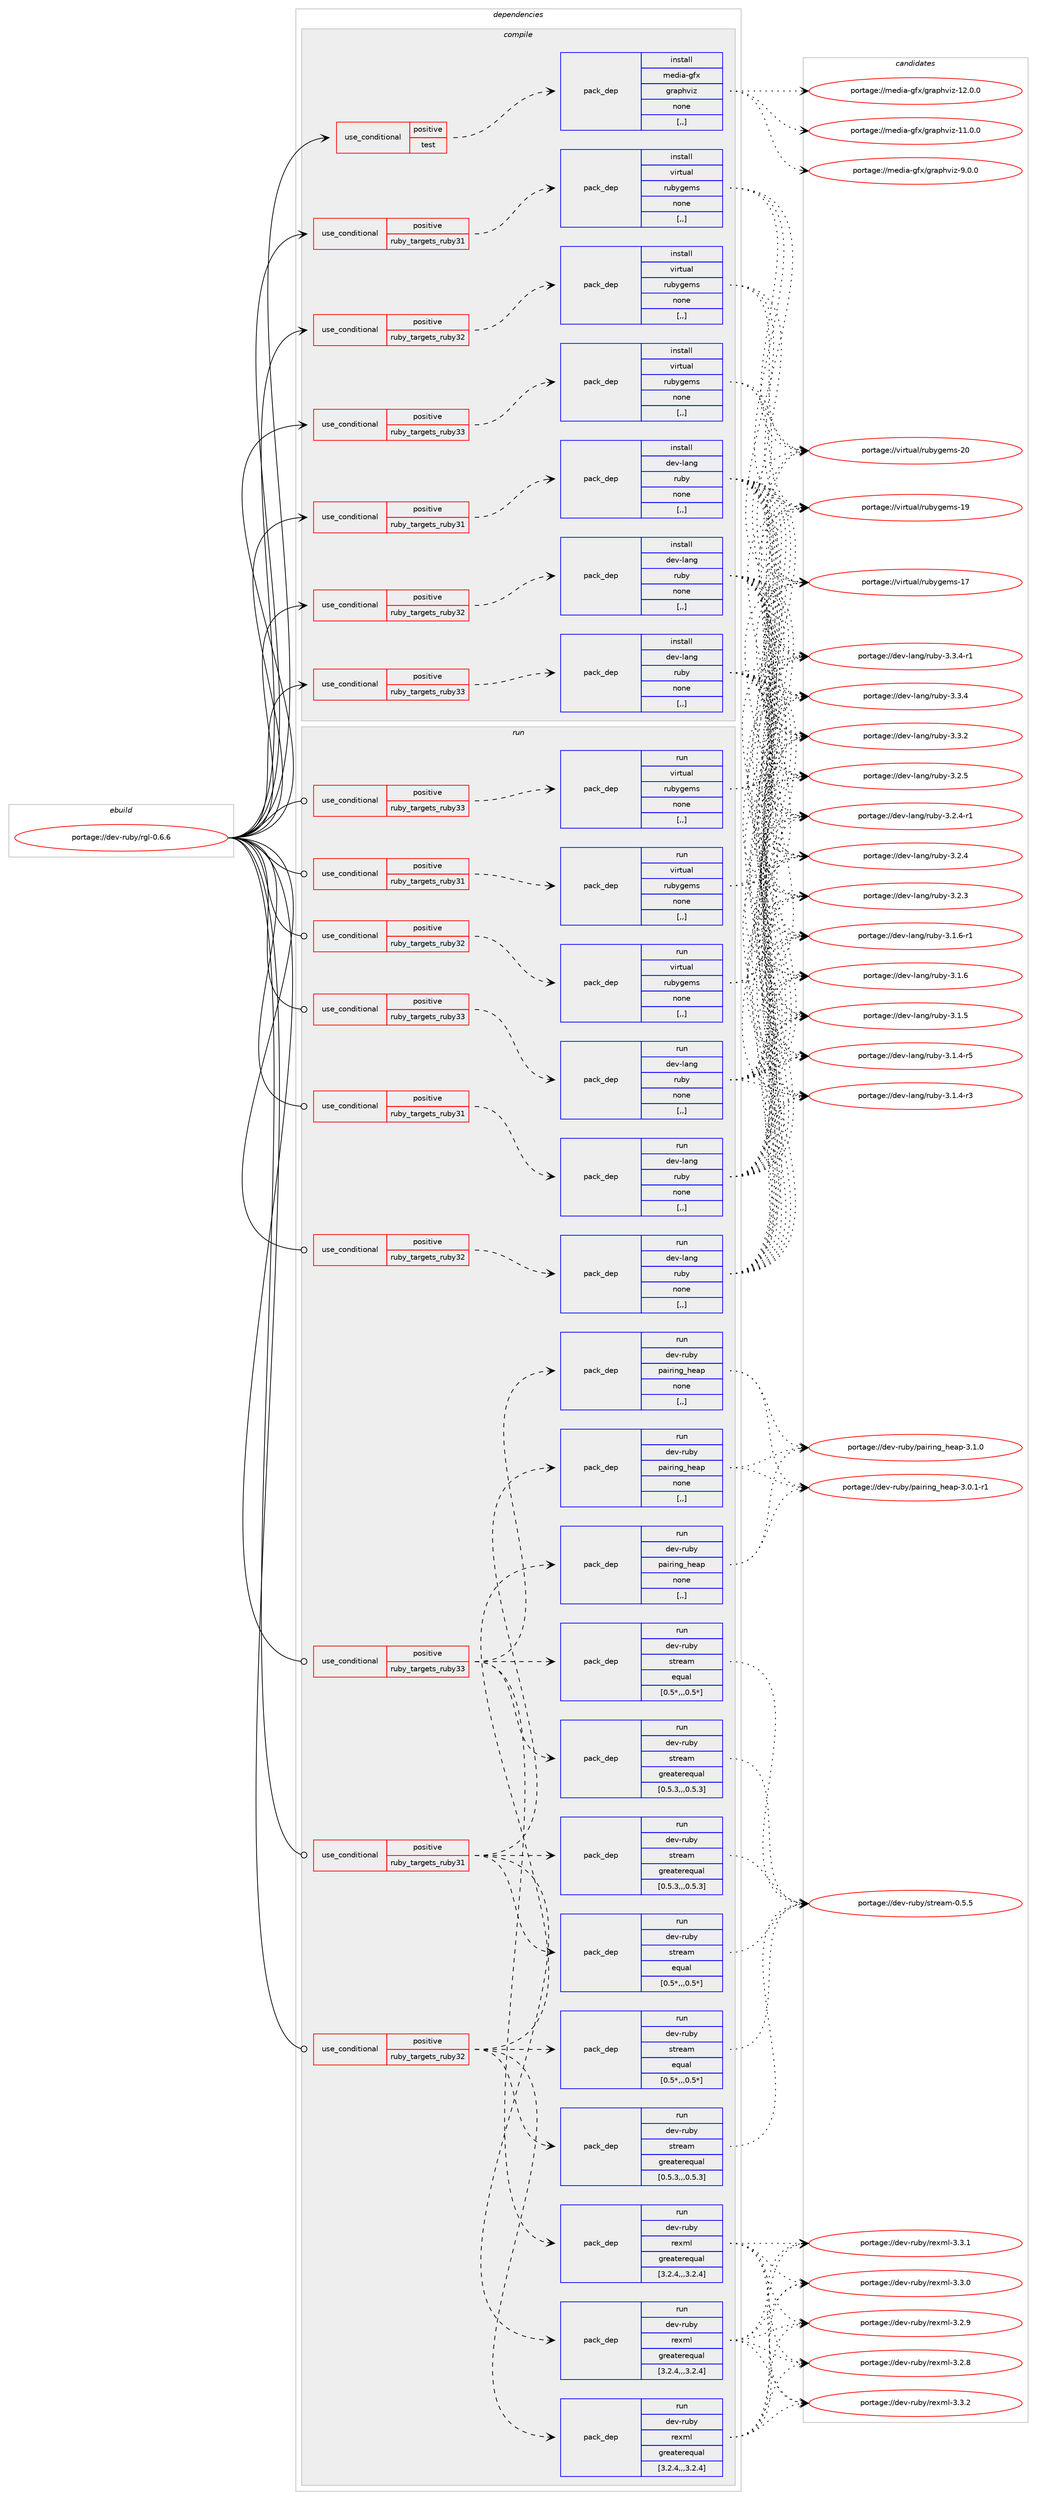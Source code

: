 digraph prolog {

# *************
# Graph options
# *************

newrank=true;
concentrate=true;
compound=true;
graph [rankdir=LR,fontname=Helvetica,fontsize=10,ranksep=1.5];#, ranksep=2.5, nodesep=0.2];
edge  [arrowhead=vee];
node  [fontname=Helvetica,fontsize=10];

# **********
# The ebuild
# **********

subgraph cluster_leftcol {
color=gray;
label=<<i>ebuild</i>>;
id [label="portage://dev-ruby/rgl-0.6.6", color=red, width=4, href="../dev-ruby/rgl-0.6.6.svg"];
}

# ****************
# The dependencies
# ****************

subgraph cluster_midcol {
color=gray;
label=<<i>dependencies</i>>;
subgraph cluster_compile {
fillcolor="#eeeeee";
style=filled;
label=<<i>compile</i>>;
subgraph cond54509 {
dependency198641 [label=<<TABLE BORDER="0" CELLBORDER="1" CELLSPACING="0" CELLPADDING="4"><TR><TD ROWSPAN="3" CELLPADDING="10">use_conditional</TD></TR><TR><TD>positive</TD></TR><TR><TD>ruby_targets_ruby31</TD></TR></TABLE>>, shape=none, color=red];
subgraph pack142775 {
dependency198642 [label=<<TABLE BORDER="0" CELLBORDER="1" CELLSPACING="0" CELLPADDING="4" WIDTH="220"><TR><TD ROWSPAN="6" CELLPADDING="30">pack_dep</TD></TR><TR><TD WIDTH="110">install</TD></TR><TR><TD>dev-lang</TD></TR><TR><TD>ruby</TD></TR><TR><TD>none</TD></TR><TR><TD>[,,]</TD></TR></TABLE>>, shape=none, color=blue];
}
dependency198641:e -> dependency198642:w [weight=20,style="dashed",arrowhead="vee"];
}
id:e -> dependency198641:w [weight=20,style="solid",arrowhead="vee"];
subgraph cond54510 {
dependency198643 [label=<<TABLE BORDER="0" CELLBORDER="1" CELLSPACING="0" CELLPADDING="4"><TR><TD ROWSPAN="3" CELLPADDING="10">use_conditional</TD></TR><TR><TD>positive</TD></TR><TR><TD>ruby_targets_ruby31</TD></TR></TABLE>>, shape=none, color=red];
subgraph pack142776 {
dependency198644 [label=<<TABLE BORDER="0" CELLBORDER="1" CELLSPACING="0" CELLPADDING="4" WIDTH="220"><TR><TD ROWSPAN="6" CELLPADDING="30">pack_dep</TD></TR><TR><TD WIDTH="110">install</TD></TR><TR><TD>virtual</TD></TR><TR><TD>rubygems</TD></TR><TR><TD>none</TD></TR><TR><TD>[,,]</TD></TR></TABLE>>, shape=none, color=blue];
}
dependency198643:e -> dependency198644:w [weight=20,style="dashed",arrowhead="vee"];
}
id:e -> dependency198643:w [weight=20,style="solid",arrowhead="vee"];
subgraph cond54511 {
dependency198645 [label=<<TABLE BORDER="0" CELLBORDER="1" CELLSPACING="0" CELLPADDING="4"><TR><TD ROWSPAN="3" CELLPADDING="10">use_conditional</TD></TR><TR><TD>positive</TD></TR><TR><TD>ruby_targets_ruby32</TD></TR></TABLE>>, shape=none, color=red];
subgraph pack142777 {
dependency198646 [label=<<TABLE BORDER="0" CELLBORDER="1" CELLSPACING="0" CELLPADDING="4" WIDTH="220"><TR><TD ROWSPAN="6" CELLPADDING="30">pack_dep</TD></TR><TR><TD WIDTH="110">install</TD></TR><TR><TD>dev-lang</TD></TR><TR><TD>ruby</TD></TR><TR><TD>none</TD></TR><TR><TD>[,,]</TD></TR></TABLE>>, shape=none, color=blue];
}
dependency198645:e -> dependency198646:w [weight=20,style="dashed",arrowhead="vee"];
}
id:e -> dependency198645:w [weight=20,style="solid",arrowhead="vee"];
subgraph cond54512 {
dependency198647 [label=<<TABLE BORDER="0" CELLBORDER="1" CELLSPACING="0" CELLPADDING="4"><TR><TD ROWSPAN="3" CELLPADDING="10">use_conditional</TD></TR><TR><TD>positive</TD></TR><TR><TD>ruby_targets_ruby32</TD></TR></TABLE>>, shape=none, color=red];
subgraph pack142778 {
dependency198648 [label=<<TABLE BORDER="0" CELLBORDER="1" CELLSPACING="0" CELLPADDING="4" WIDTH="220"><TR><TD ROWSPAN="6" CELLPADDING="30">pack_dep</TD></TR><TR><TD WIDTH="110">install</TD></TR><TR><TD>virtual</TD></TR><TR><TD>rubygems</TD></TR><TR><TD>none</TD></TR><TR><TD>[,,]</TD></TR></TABLE>>, shape=none, color=blue];
}
dependency198647:e -> dependency198648:w [weight=20,style="dashed",arrowhead="vee"];
}
id:e -> dependency198647:w [weight=20,style="solid",arrowhead="vee"];
subgraph cond54513 {
dependency198649 [label=<<TABLE BORDER="0" CELLBORDER="1" CELLSPACING="0" CELLPADDING="4"><TR><TD ROWSPAN="3" CELLPADDING="10">use_conditional</TD></TR><TR><TD>positive</TD></TR><TR><TD>ruby_targets_ruby33</TD></TR></TABLE>>, shape=none, color=red];
subgraph pack142779 {
dependency198650 [label=<<TABLE BORDER="0" CELLBORDER="1" CELLSPACING="0" CELLPADDING="4" WIDTH="220"><TR><TD ROWSPAN="6" CELLPADDING="30">pack_dep</TD></TR><TR><TD WIDTH="110">install</TD></TR><TR><TD>dev-lang</TD></TR><TR><TD>ruby</TD></TR><TR><TD>none</TD></TR><TR><TD>[,,]</TD></TR></TABLE>>, shape=none, color=blue];
}
dependency198649:e -> dependency198650:w [weight=20,style="dashed",arrowhead="vee"];
}
id:e -> dependency198649:w [weight=20,style="solid",arrowhead="vee"];
subgraph cond54514 {
dependency198651 [label=<<TABLE BORDER="0" CELLBORDER="1" CELLSPACING="0" CELLPADDING="4"><TR><TD ROWSPAN="3" CELLPADDING="10">use_conditional</TD></TR><TR><TD>positive</TD></TR><TR><TD>ruby_targets_ruby33</TD></TR></TABLE>>, shape=none, color=red];
subgraph pack142780 {
dependency198652 [label=<<TABLE BORDER="0" CELLBORDER="1" CELLSPACING="0" CELLPADDING="4" WIDTH="220"><TR><TD ROWSPAN="6" CELLPADDING="30">pack_dep</TD></TR><TR><TD WIDTH="110">install</TD></TR><TR><TD>virtual</TD></TR><TR><TD>rubygems</TD></TR><TR><TD>none</TD></TR><TR><TD>[,,]</TD></TR></TABLE>>, shape=none, color=blue];
}
dependency198651:e -> dependency198652:w [weight=20,style="dashed",arrowhead="vee"];
}
id:e -> dependency198651:w [weight=20,style="solid",arrowhead="vee"];
subgraph cond54515 {
dependency198653 [label=<<TABLE BORDER="0" CELLBORDER="1" CELLSPACING="0" CELLPADDING="4"><TR><TD ROWSPAN="3" CELLPADDING="10">use_conditional</TD></TR><TR><TD>positive</TD></TR><TR><TD>test</TD></TR></TABLE>>, shape=none, color=red];
subgraph pack142781 {
dependency198654 [label=<<TABLE BORDER="0" CELLBORDER="1" CELLSPACING="0" CELLPADDING="4" WIDTH="220"><TR><TD ROWSPAN="6" CELLPADDING="30">pack_dep</TD></TR><TR><TD WIDTH="110">install</TD></TR><TR><TD>media-gfx</TD></TR><TR><TD>graphviz</TD></TR><TR><TD>none</TD></TR><TR><TD>[,,]</TD></TR></TABLE>>, shape=none, color=blue];
}
dependency198653:e -> dependency198654:w [weight=20,style="dashed",arrowhead="vee"];
}
id:e -> dependency198653:w [weight=20,style="solid",arrowhead="vee"];
}
subgraph cluster_compileandrun {
fillcolor="#eeeeee";
style=filled;
label=<<i>compile and run</i>>;
}
subgraph cluster_run {
fillcolor="#eeeeee";
style=filled;
label=<<i>run</i>>;
subgraph cond54516 {
dependency198655 [label=<<TABLE BORDER="0" CELLBORDER="1" CELLSPACING="0" CELLPADDING="4"><TR><TD ROWSPAN="3" CELLPADDING="10">use_conditional</TD></TR><TR><TD>positive</TD></TR><TR><TD>ruby_targets_ruby31</TD></TR></TABLE>>, shape=none, color=red];
subgraph pack142782 {
dependency198656 [label=<<TABLE BORDER="0" CELLBORDER="1" CELLSPACING="0" CELLPADDING="4" WIDTH="220"><TR><TD ROWSPAN="6" CELLPADDING="30">pack_dep</TD></TR><TR><TD WIDTH="110">run</TD></TR><TR><TD>dev-lang</TD></TR><TR><TD>ruby</TD></TR><TR><TD>none</TD></TR><TR><TD>[,,]</TD></TR></TABLE>>, shape=none, color=blue];
}
dependency198655:e -> dependency198656:w [weight=20,style="dashed",arrowhead="vee"];
}
id:e -> dependency198655:w [weight=20,style="solid",arrowhead="odot"];
subgraph cond54517 {
dependency198657 [label=<<TABLE BORDER="0" CELLBORDER="1" CELLSPACING="0" CELLPADDING="4"><TR><TD ROWSPAN="3" CELLPADDING="10">use_conditional</TD></TR><TR><TD>positive</TD></TR><TR><TD>ruby_targets_ruby31</TD></TR></TABLE>>, shape=none, color=red];
subgraph pack142783 {
dependency198658 [label=<<TABLE BORDER="0" CELLBORDER="1" CELLSPACING="0" CELLPADDING="4" WIDTH="220"><TR><TD ROWSPAN="6" CELLPADDING="30">pack_dep</TD></TR><TR><TD WIDTH="110">run</TD></TR><TR><TD>dev-ruby</TD></TR><TR><TD>pairing_heap</TD></TR><TR><TD>none</TD></TR><TR><TD>[,,]</TD></TR></TABLE>>, shape=none, color=blue];
}
dependency198657:e -> dependency198658:w [weight=20,style="dashed",arrowhead="vee"];
subgraph pack142784 {
dependency198659 [label=<<TABLE BORDER="0" CELLBORDER="1" CELLSPACING="0" CELLPADDING="4" WIDTH="220"><TR><TD ROWSPAN="6" CELLPADDING="30">pack_dep</TD></TR><TR><TD WIDTH="110">run</TD></TR><TR><TD>dev-ruby</TD></TR><TR><TD>rexml</TD></TR><TR><TD>greaterequal</TD></TR><TR><TD>[3.2.4,,,3.2.4]</TD></TR></TABLE>>, shape=none, color=blue];
}
dependency198657:e -> dependency198659:w [weight=20,style="dashed",arrowhead="vee"];
subgraph pack142785 {
dependency198660 [label=<<TABLE BORDER="0" CELLBORDER="1" CELLSPACING="0" CELLPADDING="4" WIDTH="220"><TR><TD ROWSPAN="6" CELLPADDING="30">pack_dep</TD></TR><TR><TD WIDTH="110">run</TD></TR><TR><TD>dev-ruby</TD></TR><TR><TD>stream</TD></TR><TR><TD>greaterequal</TD></TR><TR><TD>[0.5.3,,,0.5.3]</TD></TR></TABLE>>, shape=none, color=blue];
}
dependency198657:e -> dependency198660:w [weight=20,style="dashed",arrowhead="vee"];
subgraph pack142786 {
dependency198661 [label=<<TABLE BORDER="0" CELLBORDER="1" CELLSPACING="0" CELLPADDING="4" WIDTH="220"><TR><TD ROWSPAN="6" CELLPADDING="30">pack_dep</TD></TR><TR><TD WIDTH="110">run</TD></TR><TR><TD>dev-ruby</TD></TR><TR><TD>stream</TD></TR><TR><TD>equal</TD></TR><TR><TD>[0.5*,,,0.5*]</TD></TR></TABLE>>, shape=none, color=blue];
}
dependency198657:e -> dependency198661:w [weight=20,style="dashed",arrowhead="vee"];
}
id:e -> dependency198657:w [weight=20,style="solid",arrowhead="odot"];
subgraph cond54518 {
dependency198662 [label=<<TABLE BORDER="0" CELLBORDER="1" CELLSPACING="0" CELLPADDING="4"><TR><TD ROWSPAN="3" CELLPADDING="10">use_conditional</TD></TR><TR><TD>positive</TD></TR><TR><TD>ruby_targets_ruby31</TD></TR></TABLE>>, shape=none, color=red];
subgraph pack142787 {
dependency198663 [label=<<TABLE BORDER="0" CELLBORDER="1" CELLSPACING="0" CELLPADDING="4" WIDTH="220"><TR><TD ROWSPAN="6" CELLPADDING="30">pack_dep</TD></TR><TR><TD WIDTH="110">run</TD></TR><TR><TD>virtual</TD></TR><TR><TD>rubygems</TD></TR><TR><TD>none</TD></TR><TR><TD>[,,]</TD></TR></TABLE>>, shape=none, color=blue];
}
dependency198662:e -> dependency198663:w [weight=20,style="dashed",arrowhead="vee"];
}
id:e -> dependency198662:w [weight=20,style="solid",arrowhead="odot"];
subgraph cond54519 {
dependency198664 [label=<<TABLE BORDER="0" CELLBORDER="1" CELLSPACING="0" CELLPADDING="4"><TR><TD ROWSPAN="3" CELLPADDING="10">use_conditional</TD></TR><TR><TD>positive</TD></TR><TR><TD>ruby_targets_ruby32</TD></TR></TABLE>>, shape=none, color=red];
subgraph pack142788 {
dependency198665 [label=<<TABLE BORDER="0" CELLBORDER="1" CELLSPACING="0" CELLPADDING="4" WIDTH="220"><TR><TD ROWSPAN="6" CELLPADDING="30">pack_dep</TD></TR><TR><TD WIDTH="110">run</TD></TR><TR><TD>dev-lang</TD></TR><TR><TD>ruby</TD></TR><TR><TD>none</TD></TR><TR><TD>[,,]</TD></TR></TABLE>>, shape=none, color=blue];
}
dependency198664:e -> dependency198665:w [weight=20,style="dashed",arrowhead="vee"];
}
id:e -> dependency198664:w [weight=20,style="solid",arrowhead="odot"];
subgraph cond54520 {
dependency198666 [label=<<TABLE BORDER="0" CELLBORDER="1" CELLSPACING="0" CELLPADDING="4"><TR><TD ROWSPAN="3" CELLPADDING="10">use_conditional</TD></TR><TR><TD>positive</TD></TR><TR><TD>ruby_targets_ruby32</TD></TR></TABLE>>, shape=none, color=red];
subgraph pack142789 {
dependency198667 [label=<<TABLE BORDER="0" CELLBORDER="1" CELLSPACING="0" CELLPADDING="4" WIDTH="220"><TR><TD ROWSPAN="6" CELLPADDING="30">pack_dep</TD></TR><TR><TD WIDTH="110">run</TD></TR><TR><TD>dev-ruby</TD></TR><TR><TD>pairing_heap</TD></TR><TR><TD>none</TD></TR><TR><TD>[,,]</TD></TR></TABLE>>, shape=none, color=blue];
}
dependency198666:e -> dependency198667:w [weight=20,style="dashed",arrowhead="vee"];
subgraph pack142790 {
dependency198668 [label=<<TABLE BORDER="0" CELLBORDER="1" CELLSPACING="0" CELLPADDING="4" WIDTH="220"><TR><TD ROWSPAN="6" CELLPADDING="30">pack_dep</TD></TR><TR><TD WIDTH="110">run</TD></TR><TR><TD>dev-ruby</TD></TR><TR><TD>rexml</TD></TR><TR><TD>greaterequal</TD></TR><TR><TD>[3.2.4,,,3.2.4]</TD></TR></TABLE>>, shape=none, color=blue];
}
dependency198666:e -> dependency198668:w [weight=20,style="dashed",arrowhead="vee"];
subgraph pack142791 {
dependency198669 [label=<<TABLE BORDER="0" CELLBORDER="1" CELLSPACING="0" CELLPADDING="4" WIDTH="220"><TR><TD ROWSPAN="6" CELLPADDING="30">pack_dep</TD></TR><TR><TD WIDTH="110">run</TD></TR><TR><TD>dev-ruby</TD></TR><TR><TD>stream</TD></TR><TR><TD>greaterequal</TD></TR><TR><TD>[0.5.3,,,0.5.3]</TD></TR></TABLE>>, shape=none, color=blue];
}
dependency198666:e -> dependency198669:w [weight=20,style="dashed",arrowhead="vee"];
subgraph pack142792 {
dependency198670 [label=<<TABLE BORDER="0" CELLBORDER="1" CELLSPACING="0" CELLPADDING="4" WIDTH="220"><TR><TD ROWSPAN="6" CELLPADDING="30">pack_dep</TD></TR><TR><TD WIDTH="110">run</TD></TR><TR><TD>dev-ruby</TD></TR><TR><TD>stream</TD></TR><TR><TD>equal</TD></TR><TR><TD>[0.5*,,,0.5*]</TD></TR></TABLE>>, shape=none, color=blue];
}
dependency198666:e -> dependency198670:w [weight=20,style="dashed",arrowhead="vee"];
}
id:e -> dependency198666:w [weight=20,style="solid",arrowhead="odot"];
subgraph cond54521 {
dependency198671 [label=<<TABLE BORDER="0" CELLBORDER="1" CELLSPACING="0" CELLPADDING="4"><TR><TD ROWSPAN="3" CELLPADDING="10">use_conditional</TD></TR><TR><TD>positive</TD></TR><TR><TD>ruby_targets_ruby32</TD></TR></TABLE>>, shape=none, color=red];
subgraph pack142793 {
dependency198672 [label=<<TABLE BORDER="0" CELLBORDER="1" CELLSPACING="0" CELLPADDING="4" WIDTH="220"><TR><TD ROWSPAN="6" CELLPADDING="30">pack_dep</TD></TR><TR><TD WIDTH="110">run</TD></TR><TR><TD>virtual</TD></TR><TR><TD>rubygems</TD></TR><TR><TD>none</TD></TR><TR><TD>[,,]</TD></TR></TABLE>>, shape=none, color=blue];
}
dependency198671:e -> dependency198672:w [weight=20,style="dashed",arrowhead="vee"];
}
id:e -> dependency198671:w [weight=20,style="solid",arrowhead="odot"];
subgraph cond54522 {
dependency198673 [label=<<TABLE BORDER="0" CELLBORDER="1" CELLSPACING="0" CELLPADDING="4"><TR><TD ROWSPAN="3" CELLPADDING="10">use_conditional</TD></TR><TR><TD>positive</TD></TR><TR><TD>ruby_targets_ruby33</TD></TR></TABLE>>, shape=none, color=red];
subgraph pack142794 {
dependency198674 [label=<<TABLE BORDER="0" CELLBORDER="1" CELLSPACING="0" CELLPADDING="4" WIDTH="220"><TR><TD ROWSPAN="6" CELLPADDING="30">pack_dep</TD></TR><TR><TD WIDTH="110">run</TD></TR><TR><TD>dev-lang</TD></TR><TR><TD>ruby</TD></TR><TR><TD>none</TD></TR><TR><TD>[,,]</TD></TR></TABLE>>, shape=none, color=blue];
}
dependency198673:e -> dependency198674:w [weight=20,style="dashed",arrowhead="vee"];
}
id:e -> dependency198673:w [weight=20,style="solid",arrowhead="odot"];
subgraph cond54523 {
dependency198675 [label=<<TABLE BORDER="0" CELLBORDER="1" CELLSPACING="0" CELLPADDING="4"><TR><TD ROWSPAN="3" CELLPADDING="10">use_conditional</TD></TR><TR><TD>positive</TD></TR><TR><TD>ruby_targets_ruby33</TD></TR></TABLE>>, shape=none, color=red];
subgraph pack142795 {
dependency198676 [label=<<TABLE BORDER="0" CELLBORDER="1" CELLSPACING="0" CELLPADDING="4" WIDTH="220"><TR><TD ROWSPAN="6" CELLPADDING="30">pack_dep</TD></TR><TR><TD WIDTH="110">run</TD></TR><TR><TD>dev-ruby</TD></TR><TR><TD>pairing_heap</TD></TR><TR><TD>none</TD></TR><TR><TD>[,,]</TD></TR></TABLE>>, shape=none, color=blue];
}
dependency198675:e -> dependency198676:w [weight=20,style="dashed",arrowhead="vee"];
subgraph pack142796 {
dependency198677 [label=<<TABLE BORDER="0" CELLBORDER="1" CELLSPACING="0" CELLPADDING="4" WIDTH="220"><TR><TD ROWSPAN="6" CELLPADDING="30">pack_dep</TD></TR><TR><TD WIDTH="110">run</TD></TR><TR><TD>dev-ruby</TD></TR><TR><TD>rexml</TD></TR><TR><TD>greaterequal</TD></TR><TR><TD>[3.2.4,,,3.2.4]</TD></TR></TABLE>>, shape=none, color=blue];
}
dependency198675:e -> dependency198677:w [weight=20,style="dashed",arrowhead="vee"];
subgraph pack142797 {
dependency198678 [label=<<TABLE BORDER="0" CELLBORDER="1" CELLSPACING="0" CELLPADDING="4" WIDTH="220"><TR><TD ROWSPAN="6" CELLPADDING="30">pack_dep</TD></TR><TR><TD WIDTH="110">run</TD></TR><TR><TD>dev-ruby</TD></TR><TR><TD>stream</TD></TR><TR><TD>greaterequal</TD></TR><TR><TD>[0.5.3,,,0.5.3]</TD></TR></TABLE>>, shape=none, color=blue];
}
dependency198675:e -> dependency198678:w [weight=20,style="dashed",arrowhead="vee"];
subgraph pack142798 {
dependency198679 [label=<<TABLE BORDER="0" CELLBORDER="1" CELLSPACING="0" CELLPADDING="4" WIDTH="220"><TR><TD ROWSPAN="6" CELLPADDING="30">pack_dep</TD></TR><TR><TD WIDTH="110">run</TD></TR><TR><TD>dev-ruby</TD></TR><TR><TD>stream</TD></TR><TR><TD>equal</TD></TR><TR><TD>[0.5*,,,0.5*]</TD></TR></TABLE>>, shape=none, color=blue];
}
dependency198675:e -> dependency198679:w [weight=20,style="dashed",arrowhead="vee"];
}
id:e -> dependency198675:w [weight=20,style="solid",arrowhead="odot"];
subgraph cond54524 {
dependency198680 [label=<<TABLE BORDER="0" CELLBORDER="1" CELLSPACING="0" CELLPADDING="4"><TR><TD ROWSPAN="3" CELLPADDING="10">use_conditional</TD></TR><TR><TD>positive</TD></TR><TR><TD>ruby_targets_ruby33</TD></TR></TABLE>>, shape=none, color=red];
subgraph pack142799 {
dependency198681 [label=<<TABLE BORDER="0" CELLBORDER="1" CELLSPACING="0" CELLPADDING="4" WIDTH="220"><TR><TD ROWSPAN="6" CELLPADDING="30">pack_dep</TD></TR><TR><TD WIDTH="110">run</TD></TR><TR><TD>virtual</TD></TR><TR><TD>rubygems</TD></TR><TR><TD>none</TD></TR><TR><TD>[,,]</TD></TR></TABLE>>, shape=none, color=blue];
}
dependency198680:e -> dependency198681:w [weight=20,style="dashed",arrowhead="vee"];
}
id:e -> dependency198680:w [weight=20,style="solid",arrowhead="odot"];
}
}

# **************
# The candidates
# **************

subgraph cluster_choices {
rank=same;
color=gray;
label=<<i>candidates</i>>;

subgraph choice142775 {
color=black;
nodesep=1;
choice100101118451089711010347114117981214551465146524511449 [label="portage://dev-lang/ruby-3.3.4-r1", color=red, width=4,href="../dev-lang/ruby-3.3.4-r1.svg"];
choice10010111845108971101034711411798121455146514652 [label="portage://dev-lang/ruby-3.3.4", color=red, width=4,href="../dev-lang/ruby-3.3.4.svg"];
choice10010111845108971101034711411798121455146514650 [label="portage://dev-lang/ruby-3.3.2", color=red, width=4,href="../dev-lang/ruby-3.3.2.svg"];
choice10010111845108971101034711411798121455146504653 [label="portage://dev-lang/ruby-3.2.5", color=red, width=4,href="../dev-lang/ruby-3.2.5.svg"];
choice100101118451089711010347114117981214551465046524511449 [label="portage://dev-lang/ruby-3.2.4-r1", color=red, width=4,href="../dev-lang/ruby-3.2.4-r1.svg"];
choice10010111845108971101034711411798121455146504652 [label="portage://dev-lang/ruby-3.2.4", color=red, width=4,href="../dev-lang/ruby-3.2.4.svg"];
choice10010111845108971101034711411798121455146504651 [label="portage://dev-lang/ruby-3.2.3", color=red, width=4,href="../dev-lang/ruby-3.2.3.svg"];
choice100101118451089711010347114117981214551464946544511449 [label="portage://dev-lang/ruby-3.1.6-r1", color=red, width=4,href="../dev-lang/ruby-3.1.6-r1.svg"];
choice10010111845108971101034711411798121455146494654 [label="portage://dev-lang/ruby-3.1.6", color=red, width=4,href="../dev-lang/ruby-3.1.6.svg"];
choice10010111845108971101034711411798121455146494653 [label="portage://dev-lang/ruby-3.1.5", color=red, width=4,href="../dev-lang/ruby-3.1.5.svg"];
choice100101118451089711010347114117981214551464946524511453 [label="portage://dev-lang/ruby-3.1.4-r5", color=red, width=4,href="../dev-lang/ruby-3.1.4-r5.svg"];
choice100101118451089711010347114117981214551464946524511451 [label="portage://dev-lang/ruby-3.1.4-r3", color=red, width=4,href="../dev-lang/ruby-3.1.4-r3.svg"];
dependency198642:e -> choice100101118451089711010347114117981214551465146524511449:w [style=dotted,weight="100"];
dependency198642:e -> choice10010111845108971101034711411798121455146514652:w [style=dotted,weight="100"];
dependency198642:e -> choice10010111845108971101034711411798121455146514650:w [style=dotted,weight="100"];
dependency198642:e -> choice10010111845108971101034711411798121455146504653:w [style=dotted,weight="100"];
dependency198642:e -> choice100101118451089711010347114117981214551465046524511449:w [style=dotted,weight="100"];
dependency198642:e -> choice10010111845108971101034711411798121455146504652:w [style=dotted,weight="100"];
dependency198642:e -> choice10010111845108971101034711411798121455146504651:w [style=dotted,weight="100"];
dependency198642:e -> choice100101118451089711010347114117981214551464946544511449:w [style=dotted,weight="100"];
dependency198642:e -> choice10010111845108971101034711411798121455146494654:w [style=dotted,weight="100"];
dependency198642:e -> choice10010111845108971101034711411798121455146494653:w [style=dotted,weight="100"];
dependency198642:e -> choice100101118451089711010347114117981214551464946524511453:w [style=dotted,weight="100"];
dependency198642:e -> choice100101118451089711010347114117981214551464946524511451:w [style=dotted,weight="100"];
}
subgraph choice142776 {
color=black;
nodesep=1;
choice118105114116117971084711411798121103101109115455048 [label="portage://virtual/rubygems-20", color=red, width=4,href="../virtual/rubygems-20.svg"];
choice118105114116117971084711411798121103101109115454957 [label="portage://virtual/rubygems-19", color=red, width=4,href="../virtual/rubygems-19.svg"];
choice118105114116117971084711411798121103101109115454955 [label="portage://virtual/rubygems-17", color=red, width=4,href="../virtual/rubygems-17.svg"];
dependency198644:e -> choice118105114116117971084711411798121103101109115455048:w [style=dotted,weight="100"];
dependency198644:e -> choice118105114116117971084711411798121103101109115454957:w [style=dotted,weight="100"];
dependency198644:e -> choice118105114116117971084711411798121103101109115454955:w [style=dotted,weight="100"];
}
subgraph choice142777 {
color=black;
nodesep=1;
choice100101118451089711010347114117981214551465146524511449 [label="portage://dev-lang/ruby-3.3.4-r1", color=red, width=4,href="../dev-lang/ruby-3.3.4-r1.svg"];
choice10010111845108971101034711411798121455146514652 [label="portage://dev-lang/ruby-3.3.4", color=red, width=4,href="../dev-lang/ruby-3.3.4.svg"];
choice10010111845108971101034711411798121455146514650 [label="portage://dev-lang/ruby-3.3.2", color=red, width=4,href="../dev-lang/ruby-3.3.2.svg"];
choice10010111845108971101034711411798121455146504653 [label="portage://dev-lang/ruby-3.2.5", color=red, width=4,href="../dev-lang/ruby-3.2.5.svg"];
choice100101118451089711010347114117981214551465046524511449 [label="portage://dev-lang/ruby-3.2.4-r1", color=red, width=4,href="../dev-lang/ruby-3.2.4-r1.svg"];
choice10010111845108971101034711411798121455146504652 [label="portage://dev-lang/ruby-3.2.4", color=red, width=4,href="../dev-lang/ruby-3.2.4.svg"];
choice10010111845108971101034711411798121455146504651 [label="portage://dev-lang/ruby-3.2.3", color=red, width=4,href="../dev-lang/ruby-3.2.3.svg"];
choice100101118451089711010347114117981214551464946544511449 [label="portage://dev-lang/ruby-3.1.6-r1", color=red, width=4,href="../dev-lang/ruby-3.1.6-r1.svg"];
choice10010111845108971101034711411798121455146494654 [label="portage://dev-lang/ruby-3.1.6", color=red, width=4,href="../dev-lang/ruby-3.1.6.svg"];
choice10010111845108971101034711411798121455146494653 [label="portage://dev-lang/ruby-3.1.5", color=red, width=4,href="../dev-lang/ruby-3.1.5.svg"];
choice100101118451089711010347114117981214551464946524511453 [label="portage://dev-lang/ruby-3.1.4-r5", color=red, width=4,href="../dev-lang/ruby-3.1.4-r5.svg"];
choice100101118451089711010347114117981214551464946524511451 [label="portage://dev-lang/ruby-3.1.4-r3", color=red, width=4,href="../dev-lang/ruby-3.1.4-r3.svg"];
dependency198646:e -> choice100101118451089711010347114117981214551465146524511449:w [style=dotted,weight="100"];
dependency198646:e -> choice10010111845108971101034711411798121455146514652:w [style=dotted,weight="100"];
dependency198646:e -> choice10010111845108971101034711411798121455146514650:w [style=dotted,weight="100"];
dependency198646:e -> choice10010111845108971101034711411798121455146504653:w [style=dotted,weight="100"];
dependency198646:e -> choice100101118451089711010347114117981214551465046524511449:w [style=dotted,weight="100"];
dependency198646:e -> choice10010111845108971101034711411798121455146504652:w [style=dotted,weight="100"];
dependency198646:e -> choice10010111845108971101034711411798121455146504651:w [style=dotted,weight="100"];
dependency198646:e -> choice100101118451089711010347114117981214551464946544511449:w [style=dotted,weight="100"];
dependency198646:e -> choice10010111845108971101034711411798121455146494654:w [style=dotted,weight="100"];
dependency198646:e -> choice10010111845108971101034711411798121455146494653:w [style=dotted,weight="100"];
dependency198646:e -> choice100101118451089711010347114117981214551464946524511453:w [style=dotted,weight="100"];
dependency198646:e -> choice100101118451089711010347114117981214551464946524511451:w [style=dotted,weight="100"];
}
subgraph choice142778 {
color=black;
nodesep=1;
choice118105114116117971084711411798121103101109115455048 [label="portage://virtual/rubygems-20", color=red, width=4,href="../virtual/rubygems-20.svg"];
choice118105114116117971084711411798121103101109115454957 [label="portage://virtual/rubygems-19", color=red, width=4,href="../virtual/rubygems-19.svg"];
choice118105114116117971084711411798121103101109115454955 [label="portage://virtual/rubygems-17", color=red, width=4,href="../virtual/rubygems-17.svg"];
dependency198648:e -> choice118105114116117971084711411798121103101109115455048:w [style=dotted,weight="100"];
dependency198648:e -> choice118105114116117971084711411798121103101109115454957:w [style=dotted,weight="100"];
dependency198648:e -> choice118105114116117971084711411798121103101109115454955:w [style=dotted,weight="100"];
}
subgraph choice142779 {
color=black;
nodesep=1;
choice100101118451089711010347114117981214551465146524511449 [label="portage://dev-lang/ruby-3.3.4-r1", color=red, width=4,href="../dev-lang/ruby-3.3.4-r1.svg"];
choice10010111845108971101034711411798121455146514652 [label="portage://dev-lang/ruby-3.3.4", color=red, width=4,href="../dev-lang/ruby-3.3.4.svg"];
choice10010111845108971101034711411798121455146514650 [label="portage://dev-lang/ruby-3.3.2", color=red, width=4,href="../dev-lang/ruby-3.3.2.svg"];
choice10010111845108971101034711411798121455146504653 [label="portage://dev-lang/ruby-3.2.5", color=red, width=4,href="../dev-lang/ruby-3.2.5.svg"];
choice100101118451089711010347114117981214551465046524511449 [label="portage://dev-lang/ruby-3.2.4-r1", color=red, width=4,href="../dev-lang/ruby-3.2.4-r1.svg"];
choice10010111845108971101034711411798121455146504652 [label="portage://dev-lang/ruby-3.2.4", color=red, width=4,href="../dev-lang/ruby-3.2.4.svg"];
choice10010111845108971101034711411798121455146504651 [label="portage://dev-lang/ruby-3.2.3", color=red, width=4,href="../dev-lang/ruby-3.2.3.svg"];
choice100101118451089711010347114117981214551464946544511449 [label="portage://dev-lang/ruby-3.1.6-r1", color=red, width=4,href="../dev-lang/ruby-3.1.6-r1.svg"];
choice10010111845108971101034711411798121455146494654 [label="portage://dev-lang/ruby-3.1.6", color=red, width=4,href="../dev-lang/ruby-3.1.6.svg"];
choice10010111845108971101034711411798121455146494653 [label="portage://dev-lang/ruby-3.1.5", color=red, width=4,href="../dev-lang/ruby-3.1.5.svg"];
choice100101118451089711010347114117981214551464946524511453 [label="portage://dev-lang/ruby-3.1.4-r5", color=red, width=4,href="../dev-lang/ruby-3.1.4-r5.svg"];
choice100101118451089711010347114117981214551464946524511451 [label="portage://dev-lang/ruby-3.1.4-r3", color=red, width=4,href="../dev-lang/ruby-3.1.4-r3.svg"];
dependency198650:e -> choice100101118451089711010347114117981214551465146524511449:w [style=dotted,weight="100"];
dependency198650:e -> choice10010111845108971101034711411798121455146514652:w [style=dotted,weight="100"];
dependency198650:e -> choice10010111845108971101034711411798121455146514650:w [style=dotted,weight="100"];
dependency198650:e -> choice10010111845108971101034711411798121455146504653:w [style=dotted,weight="100"];
dependency198650:e -> choice100101118451089711010347114117981214551465046524511449:w [style=dotted,weight="100"];
dependency198650:e -> choice10010111845108971101034711411798121455146504652:w [style=dotted,weight="100"];
dependency198650:e -> choice10010111845108971101034711411798121455146504651:w [style=dotted,weight="100"];
dependency198650:e -> choice100101118451089711010347114117981214551464946544511449:w [style=dotted,weight="100"];
dependency198650:e -> choice10010111845108971101034711411798121455146494654:w [style=dotted,weight="100"];
dependency198650:e -> choice10010111845108971101034711411798121455146494653:w [style=dotted,weight="100"];
dependency198650:e -> choice100101118451089711010347114117981214551464946524511453:w [style=dotted,weight="100"];
dependency198650:e -> choice100101118451089711010347114117981214551464946524511451:w [style=dotted,weight="100"];
}
subgraph choice142780 {
color=black;
nodesep=1;
choice118105114116117971084711411798121103101109115455048 [label="portage://virtual/rubygems-20", color=red, width=4,href="../virtual/rubygems-20.svg"];
choice118105114116117971084711411798121103101109115454957 [label="portage://virtual/rubygems-19", color=red, width=4,href="../virtual/rubygems-19.svg"];
choice118105114116117971084711411798121103101109115454955 [label="portage://virtual/rubygems-17", color=red, width=4,href="../virtual/rubygems-17.svg"];
dependency198652:e -> choice118105114116117971084711411798121103101109115455048:w [style=dotted,weight="100"];
dependency198652:e -> choice118105114116117971084711411798121103101109115454957:w [style=dotted,weight="100"];
dependency198652:e -> choice118105114116117971084711411798121103101109115454955:w [style=dotted,weight="100"];
}
subgraph choice142781 {
color=black;
nodesep=1;
choice1091011001059745103102120471031149711210411810512245495046484648 [label="portage://media-gfx/graphviz-12.0.0", color=red, width=4,href="../media-gfx/graphviz-12.0.0.svg"];
choice1091011001059745103102120471031149711210411810512245494946484648 [label="portage://media-gfx/graphviz-11.0.0", color=red, width=4,href="../media-gfx/graphviz-11.0.0.svg"];
choice10910110010597451031021204710311497112104118105122455746484648 [label="portage://media-gfx/graphviz-9.0.0", color=red, width=4,href="../media-gfx/graphviz-9.0.0.svg"];
dependency198654:e -> choice1091011001059745103102120471031149711210411810512245495046484648:w [style=dotted,weight="100"];
dependency198654:e -> choice1091011001059745103102120471031149711210411810512245494946484648:w [style=dotted,weight="100"];
dependency198654:e -> choice10910110010597451031021204710311497112104118105122455746484648:w [style=dotted,weight="100"];
}
subgraph choice142782 {
color=black;
nodesep=1;
choice100101118451089711010347114117981214551465146524511449 [label="portage://dev-lang/ruby-3.3.4-r1", color=red, width=4,href="../dev-lang/ruby-3.3.4-r1.svg"];
choice10010111845108971101034711411798121455146514652 [label="portage://dev-lang/ruby-3.3.4", color=red, width=4,href="../dev-lang/ruby-3.3.4.svg"];
choice10010111845108971101034711411798121455146514650 [label="portage://dev-lang/ruby-3.3.2", color=red, width=4,href="../dev-lang/ruby-3.3.2.svg"];
choice10010111845108971101034711411798121455146504653 [label="portage://dev-lang/ruby-3.2.5", color=red, width=4,href="../dev-lang/ruby-3.2.5.svg"];
choice100101118451089711010347114117981214551465046524511449 [label="portage://dev-lang/ruby-3.2.4-r1", color=red, width=4,href="../dev-lang/ruby-3.2.4-r1.svg"];
choice10010111845108971101034711411798121455146504652 [label="portage://dev-lang/ruby-3.2.4", color=red, width=4,href="../dev-lang/ruby-3.2.4.svg"];
choice10010111845108971101034711411798121455146504651 [label="portage://dev-lang/ruby-3.2.3", color=red, width=4,href="../dev-lang/ruby-3.2.3.svg"];
choice100101118451089711010347114117981214551464946544511449 [label="portage://dev-lang/ruby-3.1.6-r1", color=red, width=4,href="../dev-lang/ruby-3.1.6-r1.svg"];
choice10010111845108971101034711411798121455146494654 [label="portage://dev-lang/ruby-3.1.6", color=red, width=4,href="../dev-lang/ruby-3.1.6.svg"];
choice10010111845108971101034711411798121455146494653 [label="portage://dev-lang/ruby-3.1.5", color=red, width=4,href="../dev-lang/ruby-3.1.5.svg"];
choice100101118451089711010347114117981214551464946524511453 [label="portage://dev-lang/ruby-3.1.4-r5", color=red, width=4,href="../dev-lang/ruby-3.1.4-r5.svg"];
choice100101118451089711010347114117981214551464946524511451 [label="portage://dev-lang/ruby-3.1.4-r3", color=red, width=4,href="../dev-lang/ruby-3.1.4-r3.svg"];
dependency198656:e -> choice100101118451089711010347114117981214551465146524511449:w [style=dotted,weight="100"];
dependency198656:e -> choice10010111845108971101034711411798121455146514652:w [style=dotted,weight="100"];
dependency198656:e -> choice10010111845108971101034711411798121455146514650:w [style=dotted,weight="100"];
dependency198656:e -> choice10010111845108971101034711411798121455146504653:w [style=dotted,weight="100"];
dependency198656:e -> choice100101118451089711010347114117981214551465046524511449:w [style=dotted,weight="100"];
dependency198656:e -> choice10010111845108971101034711411798121455146504652:w [style=dotted,weight="100"];
dependency198656:e -> choice10010111845108971101034711411798121455146504651:w [style=dotted,weight="100"];
dependency198656:e -> choice100101118451089711010347114117981214551464946544511449:w [style=dotted,weight="100"];
dependency198656:e -> choice10010111845108971101034711411798121455146494654:w [style=dotted,weight="100"];
dependency198656:e -> choice10010111845108971101034711411798121455146494653:w [style=dotted,weight="100"];
dependency198656:e -> choice100101118451089711010347114117981214551464946524511453:w [style=dotted,weight="100"];
dependency198656:e -> choice100101118451089711010347114117981214551464946524511451:w [style=dotted,weight="100"];
}
subgraph choice142783 {
color=black;
nodesep=1;
choice100101118451141179812147112971051141051101039510410197112455146494648 [label="portage://dev-ruby/pairing_heap-3.1.0", color=red, width=4,href="../dev-ruby/pairing_heap-3.1.0.svg"];
choice1001011184511411798121471129710511410511010395104101971124551464846494511449 [label="portage://dev-ruby/pairing_heap-3.0.1-r1", color=red, width=4,href="../dev-ruby/pairing_heap-3.0.1-r1.svg"];
dependency198658:e -> choice100101118451141179812147112971051141051101039510410197112455146494648:w [style=dotted,weight="100"];
dependency198658:e -> choice1001011184511411798121471129710511410511010395104101971124551464846494511449:w [style=dotted,weight="100"];
}
subgraph choice142784 {
color=black;
nodesep=1;
choice100101118451141179812147114101120109108455146514650 [label="portage://dev-ruby/rexml-3.3.2", color=red, width=4,href="../dev-ruby/rexml-3.3.2.svg"];
choice100101118451141179812147114101120109108455146514649 [label="portage://dev-ruby/rexml-3.3.1", color=red, width=4,href="../dev-ruby/rexml-3.3.1.svg"];
choice100101118451141179812147114101120109108455146514648 [label="portage://dev-ruby/rexml-3.3.0", color=red, width=4,href="../dev-ruby/rexml-3.3.0.svg"];
choice100101118451141179812147114101120109108455146504657 [label="portage://dev-ruby/rexml-3.2.9", color=red, width=4,href="../dev-ruby/rexml-3.2.9.svg"];
choice100101118451141179812147114101120109108455146504656 [label="portage://dev-ruby/rexml-3.2.8", color=red, width=4,href="../dev-ruby/rexml-3.2.8.svg"];
dependency198659:e -> choice100101118451141179812147114101120109108455146514650:w [style=dotted,weight="100"];
dependency198659:e -> choice100101118451141179812147114101120109108455146514649:w [style=dotted,weight="100"];
dependency198659:e -> choice100101118451141179812147114101120109108455146514648:w [style=dotted,weight="100"];
dependency198659:e -> choice100101118451141179812147114101120109108455146504657:w [style=dotted,weight="100"];
dependency198659:e -> choice100101118451141179812147114101120109108455146504656:w [style=dotted,weight="100"];
}
subgraph choice142785 {
color=black;
nodesep=1;
choice10010111845114117981214711511611410197109454846534653 [label="portage://dev-ruby/stream-0.5.5", color=red, width=4,href="../dev-ruby/stream-0.5.5.svg"];
dependency198660:e -> choice10010111845114117981214711511611410197109454846534653:w [style=dotted,weight="100"];
}
subgraph choice142786 {
color=black;
nodesep=1;
choice10010111845114117981214711511611410197109454846534653 [label="portage://dev-ruby/stream-0.5.5", color=red, width=4,href="../dev-ruby/stream-0.5.5.svg"];
dependency198661:e -> choice10010111845114117981214711511611410197109454846534653:w [style=dotted,weight="100"];
}
subgraph choice142787 {
color=black;
nodesep=1;
choice118105114116117971084711411798121103101109115455048 [label="portage://virtual/rubygems-20", color=red, width=4,href="../virtual/rubygems-20.svg"];
choice118105114116117971084711411798121103101109115454957 [label="portage://virtual/rubygems-19", color=red, width=4,href="../virtual/rubygems-19.svg"];
choice118105114116117971084711411798121103101109115454955 [label="portage://virtual/rubygems-17", color=red, width=4,href="../virtual/rubygems-17.svg"];
dependency198663:e -> choice118105114116117971084711411798121103101109115455048:w [style=dotted,weight="100"];
dependency198663:e -> choice118105114116117971084711411798121103101109115454957:w [style=dotted,weight="100"];
dependency198663:e -> choice118105114116117971084711411798121103101109115454955:w [style=dotted,weight="100"];
}
subgraph choice142788 {
color=black;
nodesep=1;
choice100101118451089711010347114117981214551465146524511449 [label="portage://dev-lang/ruby-3.3.4-r1", color=red, width=4,href="../dev-lang/ruby-3.3.4-r1.svg"];
choice10010111845108971101034711411798121455146514652 [label="portage://dev-lang/ruby-3.3.4", color=red, width=4,href="../dev-lang/ruby-3.3.4.svg"];
choice10010111845108971101034711411798121455146514650 [label="portage://dev-lang/ruby-3.3.2", color=red, width=4,href="../dev-lang/ruby-3.3.2.svg"];
choice10010111845108971101034711411798121455146504653 [label="portage://dev-lang/ruby-3.2.5", color=red, width=4,href="../dev-lang/ruby-3.2.5.svg"];
choice100101118451089711010347114117981214551465046524511449 [label="portage://dev-lang/ruby-3.2.4-r1", color=red, width=4,href="../dev-lang/ruby-3.2.4-r1.svg"];
choice10010111845108971101034711411798121455146504652 [label="portage://dev-lang/ruby-3.2.4", color=red, width=4,href="../dev-lang/ruby-3.2.4.svg"];
choice10010111845108971101034711411798121455146504651 [label="portage://dev-lang/ruby-3.2.3", color=red, width=4,href="../dev-lang/ruby-3.2.3.svg"];
choice100101118451089711010347114117981214551464946544511449 [label="portage://dev-lang/ruby-3.1.6-r1", color=red, width=4,href="../dev-lang/ruby-3.1.6-r1.svg"];
choice10010111845108971101034711411798121455146494654 [label="portage://dev-lang/ruby-3.1.6", color=red, width=4,href="../dev-lang/ruby-3.1.6.svg"];
choice10010111845108971101034711411798121455146494653 [label="portage://dev-lang/ruby-3.1.5", color=red, width=4,href="../dev-lang/ruby-3.1.5.svg"];
choice100101118451089711010347114117981214551464946524511453 [label="portage://dev-lang/ruby-3.1.4-r5", color=red, width=4,href="../dev-lang/ruby-3.1.4-r5.svg"];
choice100101118451089711010347114117981214551464946524511451 [label="portage://dev-lang/ruby-3.1.4-r3", color=red, width=4,href="../dev-lang/ruby-3.1.4-r3.svg"];
dependency198665:e -> choice100101118451089711010347114117981214551465146524511449:w [style=dotted,weight="100"];
dependency198665:e -> choice10010111845108971101034711411798121455146514652:w [style=dotted,weight="100"];
dependency198665:e -> choice10010111845108971101034711411798121455146514650:w [style=dotted,weight="100"];
dependency198665:e -> choice10010111845108971101034711411798121455146504653:w [style=dotted,weight="100"];
dependency198665:e -> choice100101118451089711010347114117981214551465046524511449:w [style=dotted,weight="100"];
dependency198665:e -> choice10010111845108971101034711411798121455146504652:w [style=dotted,weight="100"];
dependency198665:e -> choice10010111845108971101034711411798121455146504651:w [style=dotted,weight="100"];
dependency198665:e -> choice100101118451089711010347114117981214551464946544511449:w [style=dotted,weight="100"];
dependency198665:e -> choice10010111845108971101034711411798121455146494654:w [style=dotted,weight="100"];
dependency198665:e -> choice10010111845108971101034711411798121455146494653:w [style=dotted,weight="100"];
dependency198665:e -> choice100101118451089711010347114117981214551464946524511453:w [style=dotted,weight="100"];
dependency198665:e -> choice100101118451089711010347114117981214551464946524511451:w [style=dotted,weight="100"];
}
subgraph choice142789 {
color=black;
nodesep=1;
choice100101118451141179812147112971051141051101039510410197112455146494648 [label="portage://dev-ruby/pairing_heap-3.1.0", color=red, width=4,href="../dev-ruby/pairing_heap-3.1.0.svg"];
choice1001011184511411798121471129710511410511010395104101971124551464846494511449 [label="portage://dev-ruby/pairing_heap-3.0.1-r1", color=red, width=4,href="../dev-ruby/pairing_heap-3.0.1-r1.svg"];
dependency198667:e -> choice100101118451141179812147112971051141051101039510410197112455146494648:w [style=dotted,weight="100"];
dependency198667:e -> choice1001011184511411798121471129710511410511010395104101971124551464846494511449:w [style=dotted,weight="100"];
}
subgraph choice142790 {
color=black;
nodesep=1;
choice100101118451141179812147114101120109108455146514650 [label="portage://dev-ruby/rexml-3.3.2", color=red, width=4,href="../dev-ruby/rexml-3.3.2.svg"];
choice100101118451141179812147114101120109108455146514649 [label="portage://dev-ruby/rexml-3.3.1", color=red, width=4,href="../dev-ruby/rexml-3.3.1.svg"];
choice100101118451141179812147114101120109108455146514648 [label="portage://dev-ruby/rexml-3.3.0", color=red, width=4,href="../dev-ruby/rexml-3.3.0.svg"];
choice100101118451141179812147114101120109108455146504657 [label="portage://dev-ruby/rexml-3.2.9", color=red, width=4,href="../dev-ruby/rexml-3.2.9.svg"];
choice100101118451141179812147114101120109108455146504656 [label="portage://dev-ruby/rexml-3.2.8", color=red, width=4,href="../dev-ruby/rexml-3.2.8.svg"];
dependency198668:e -> choice100101118451141179812147114101120109108455146514650:w [style=dotted,weight="100"];
dependency198668:e -> choice100101118451141179812147114101120109108455146514649:w [style=dotted,weight="100"];
dependency198668:e -> choice100101118451141179812147114101120109108455146514648:w [style=dotted,weight="100"];
dependency198668:e -> choice100101118451141179812147114101120109108455146504657:w [style=dotted,weight="100"];
dependency198668:e -> choice100101118451141179812147114101120109108455146504656:w [style=dotted,weight="100"];
}
subgraph choice142791 {
color=black;
nodesep=1;
choice10010111845114117981214711511611410197109454846534653 [label="portage://dev-ruby/stream-0.5.5", color=red, width=4,href="../dev-ruby/stream-0.5.5.svg"];
dependency198669:e -> choice10010111845114117981214711511611410197109454846534653:w [style=dotted,weight="100"];
}
subgraph choice142792 {
color=black;
nodesep=1;
choice10010111845114117981214711511611410197109454846534653 [label="portage://dev-ruby/stream-0.5.5", color=red, width=4,href="../dev-ruby/stream-0.5.5.svg"];
dependency198670:e -> choice10010111845114117981214711511611410197109454846534653:w [style=dotted,weight="100"];
}
subgraph choice142793 {
color=black;
nodesep=1;
choice118105114116117971084711411798121103101109115455048 [label="portage://virtual/rubygems-20", color=red, width=4,href="../virtual/rubygems-20.svg"];
choice118105114116117971084711411798121103101109115454957 [label="portage://virtual/rubygems-19", color=red, width=4,href="../virtual/rubygems-19.svg"];
choice118105114116117971084711411798121103101109115454955 [label="portage://virtual/rubygems-17", color=red, width=4,href="../virtual/rubygems-17.svg"];
dependency198672:e -> choice118105114116117971084711411798121103101109115455048:w [style=dotted,weight="100"];
dependency198672:e -> choice118105114116117971084711411798121103101109115454957:w [style=dotted,weight="100"];
dependency198672:e -> choice118105114116117971084711411798121103101109115454955:w [style=dotted,weight="100"];
}
subgraph choice142794 {
color=black;
nodesep=1;
choice100101118451089711010347114117981214551465146524511449 [label="portage://dev-lang/ruby-3.3.4-r1", color=red, width=4,href="../dev-lang/ruby-3.3.4-r1.svg"];
choice10010111845108971101034711411798121455146514652 [label="portage://dev-lang/ruby-3.3.4", color=red, width=4,href="../dev-lang/ruby-3.3.4.svg"];
choice10010111845108971101034711411798121455146514650 [label="portage://dev-lang/ruby-3.3.2", color=red, width=4,href="../dev-lang/ruby-3.3.2.svg"];
choice10010111845108971101034711411798121455146504653 [label="portage://dev-lang/ruby-3.2.5", color=red, width=4,href="../dev-lang/ruby-3.2.5.svg"];
choice100101118451089711010347114117981214551465046524511449 [label="portage://dev-lang/ruby-3.2.4-r1", color=red, width=4,href="../dev-lang/ruby-3.2.4-r1.svg"];
choice10010111845108971101034711411798121455146504652 [label="portage://dev-lang/ruby-3.2.4", color=red, width=4,href="../dev-lang/ruby-3.2.4.svg"];
choice10010111845108971101034711411798121455146504651 [label="portage://dev-lang/ruby-3.2.3", color=red, width=4,href="../dev-lang/ruby-3.2.3.svg"];
choice100101118451089711010347114117981214551464946544511449 [label="portage://dev-lang/ruby-3.1.6-r1", color=red, width=4,href="../dev-lang/ruby-3.1.6-r1.svg"];
choice10010111845108971101034711411798121455146494654 [label="portage://dev-lang/ruby-3.1.6", color=red, width=4,href="../dev-lang/ruby-3.1.6.svg"];
choice10010111845108971101034711411798121455146494653 [label="portage://dev-lang/ruby-3.1.5", color=red, width=4,href="../dev-lang/ruby-3.1.5.svg"];
choice100101118451089711010347114117981214551464946524511453 [label="portage://dev-lang/ruby-3.1.4-r5", color=red, width=4,href="../dev-lang/ruby-3.1.4-r5.svg"];
choice100101118451089711010347114117981214551464946524511451 [label="portage://dev-lang/ruby-3.1.4-r3", color=red, width=4,href="../dev-lang/ruby-3.1.4-r3.svg"];
dependency198674:e -> choice100101118451089711010347114117981214551465146524511449:w [style=dotted,weight="100"];
dependency198674:e -> choice10010111845108971101034711411798121455146514652:w [style=dotted,weight="100"];
dependency198674:e -> choice10010111845108971101034711411798121455146514650:w [style=dotted,weight="100"];
dependency198674:e -> choice10010111845108971101034711411798121455146504653:w [style=dotted,weight="100"];
dependency198674:e -> choice100101118451089711010347114117981214551465046524511449:w [style=dotted,weight="100"];
dependency198674:e -> choice10010111845108971101034711411798121455146504652:w [style=dotted,weight="100"];
dependency198674:e -> choice10010111845108971101034711411798121455146504651:w [style=dotted,weight="100"];
dependency198674:e -> choice100101118451089711010347114117981214551464946544511449:w [style=dotted,weight="100"];
dependency198674:e -> choice10010111845108971101034711411798121455146494654:w [style=dotted,weight="100"];
dependency198674:e -> choice10010111845108971101034711411798121455146494653:w [style=dotted,weight="100"];
dependency198674:e -> choice100101118451089711010347114117981214551464946524511453:w [style=dotted,weight="100"];
dependency198674:e -> choice100101118451089711010347114117981214551464946524511451:w [style=dotted,weight="100"];
}
subgraph choice142795 {
color=black;
nodesep=1;
choice100101118451141179812147112971051141051101039510410197112455146494648 [label="portage://dev-ruby/pairing_heap-3.1.0", color=red, width=4,href="../dev-ruby/pairing_heap-3.1.0.svg"];
choice1001011184511411798121471129710511410511010395104101971124551464846494511449 [label="portage://dev-ruby/pairing_heap-3.0.1-r1", color=red, width=4,href="../dev-ruby/pairing_heap-3.0.1-r1.svg"];
dependency198676:e -> choice100101118451141179812147112971051141051101039510410197112455146494648:w [style=dotted,weight="100"];
dependency198676:e -> choice1001011184511411798121471129710511410511010395104101971124551464846494511449:w [style=dotted,weight="100"];
}
subgraph choice142796 {
color=black;
nodesep=1;
choice100101118451141179812147114101120109108455146514650 [label="portage://dev-ruby/rexml-3.3.2", color=red, width=4,href="../dev-ruby/rexml-3.3.2.svg"];
choice100101118451141179812147114101120109108455146514649 [label="portage://dev-ruby/rexml-3.3.1", color=red, width=4,href="../dev-ruby/rexml-3.3.1.svg"];
choice100101118451141179812147114101120109108455146514648 [label="portage://dev-ruby/rexml-3.3.0", color=red, width=4,href="../dev-ruby/rexml-3.3.0.svg"];
choice100101118451141179812147114101120109108455146504657 [label="portage://dev-ruby/rexml-3.2.9", color=red, width=4,href="../dev-ruby/rexml-3.2.9.svg"];
choice100101118451141179812147114101120109108455146504656 [label="portage://dev-ruby/rexml-3.2.8", color=red, width=4,href="../dev-ruby/rexml-3.2.8.svg"];
dependency198677:e -> choice100101118451141179812147114101120109108455146514650:w [style=dotted,weight="100"];
dependency198677:e -> choice100101118451141179812147114101120109108455146514649:w [style=dotted,weight="100"];
dependency198677:e -> choice100101118451141179812147114101120109108455146514648:w [style=dotted,weight="100"];
dependency198677:e -> choice100101118451141179812147114101120109108455146504657:w [style=dotted,weight="100"];
dependency198677:e -> choice100101118451141179812147114101120109108455146504656:w [style=dotted,weight="100"];
}
subgraph choice142797 {
color=black;
nodesep=1;
choice10010111845114117981214711511611410197109454846534653 [label="portage://dev-ruby/stream-0.5.5", color=red, width=4,href="../dev-ruby/stream-0.5.5.svg"];
dependency198678:e -> choice10010111845114117981214711511611410197109454846534653:w [style=dotted,weight="100"];
}
subgraph choice142798 {
color=black;
nodesep=1;
choice10010111845114117981214711511611410197109454846534653 [label="portage://dev-ruby/stream-0.5.5", color=red, width=4,href="../dev-ruby/stream-0.5.5.svg"];
dependency198679:e -> choice10010111845114117981214711511611410197109454846534653:w [style=dotted,weight="100"];
}
subgraph choice142799 {
color=black;
nodesep=1;
choice118105114116117971084711411798121103101109115455048 [label="portage://virtual/rubygems-20", color=red, width=4,href="../virtual/rubygems-20.svg"];
choice118105114116117971084711411798121103101109115454957 [label="portage://virtual/rubygems-19", color=red, width=4,href="../virtual/rubygems-19.svg"];
choice118105114116117971084711411798121103101109115454955 [label="portage://virtual/rubygems-17", color=red, width=4,href="../virtual/rubygems-17.svg"];
dependency198681:e -> choice118105114116117971084711411798121103101109115455048:w [style=dotted,weight="100"];
dependency198681:e -> choice118105114116117971084711411798121103101109115454957:w [style=dotted,weight="100"];
dependency198681:e -> choice118105114116117971084711411798121103101109115454955:w [style=dotted,weight="100"];
}
}

}
